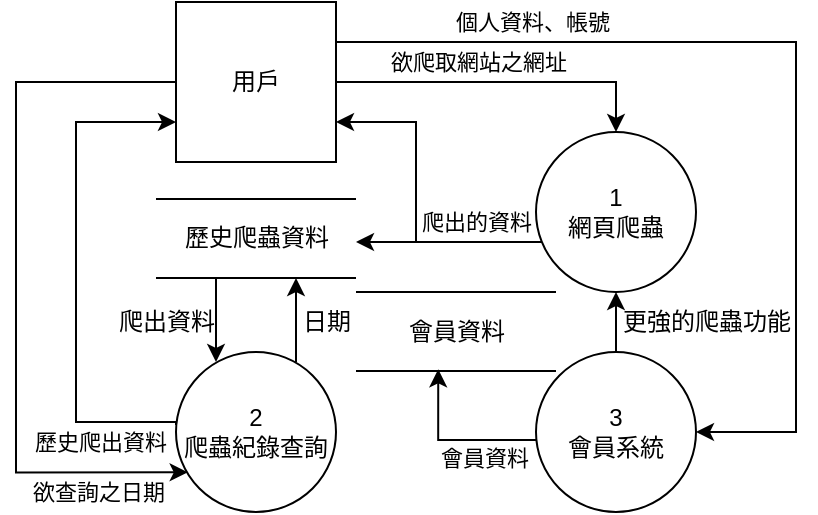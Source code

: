 <mxfile version="21.2.9" type="device">
  <diagram name="第 1 页" id="_hKIImX2wf-dFybGEGHS">
    <mxGraphModel dx="797" dy="397" grid="1" gridSize="10" guides="1" tooltips="1" connect="1" arrows="1" fold="1" page="1" pageScale="1" pageWidth="827" pageHeight="1169" math="0" shadow="0">
      <root>
        <mxCell id="0" />
        <mxCell id="1" parent="0" />
        <mxCell id="SaKuZngBujYHLQphRgoP-3" style="edgeStyle=orthogonalEdgeStyle;rounded=0;orthogonalLoop=1;jettySize=auto;html=1;entryX=0.5;entryY=0;entryDx=0;entryDy=0;" parent="1" source="SaKuZngBujYHLQphRgoP-1" target="SaKuZngBujYHLQphRgoP-2" edge="1">
          <mxGeometry relative="1" as="geometry">
            <mxPoint x="520" y="360" as="targetPoint" />
          </mxGeometry>
        </mxCell>
        <mxCell id="SaKuZngBujYHLQphRgoP-5" value="欲爬取網站之網址" style="edgeLabel;html=1;align=center;verticalAlign=middle;resizable=0;points=[];" parent="SaKuZngBujYHLQphRgoP-3" vertex="1" connectable="0">
          <mxGeometry x="-0.208" y="1" relative="1" as="geometry">
            <mxPoint x="5" y="-9" as="offset" />
          </mxGeometry>
        </mxCell>
        <mxCell id="SaKuZngBujYHLQphRgoP-28" style="edgeStyle=orthogonalEdgeStyle;rounded=0;orthogonalLoop=1;jettySize=auto;html=1;entryX=0.073;entryY=0.752;entryDx=0;entryDy=0;entryPerimeter=0;exitX=0;exitY=0.5;exitDx=0;exitDy=0;" parent="1" source="SaKuZngBujYHLQphRgoP-1" target="SaKuZngBujYHLQphRgoP-25" edge="1">
          <mxGeometry relative="1" as="geometry">
            <mxPoint x="240" y="620" as="targetPoint" />
            <Array as="points">
              <mxPoint x="200" y="360" />
              <mxPoint x="200" y="555" />
            </Array>
            <mxPoint x="260" y="360" as="sourcePoint" />
          </mxGeometry>
        </mxCell>
        <mxCell id="SaKuZngBujYHLQphRgoP-33" value="欲查詢之日期" style="edgeLabel;html=1;align=center;verticalAlign=middle;resizable=0;points=[];" parent="SaKuZngBujYHLQphRgoP-28" vertex="1" connectable="0">
          <mxGeometry x="0.699" relative="1" as="geometry">
            <mxPoint x="9" y="10" as="offset" />
          </mxGeometry>
        </mxCell>
        <mxCell id="ZCQBj4b5eaVNAZeZGHcr-9" style="edgeStyle=orthogonalEdgeStyle;rounded=0;orthogonalLoop=1;jettySize=auto;html=1;exitX=1;exitY=0.25;exitDx=0;exitDy=0;entryX=1;entryY=0.5;entryDx=0;entryDy=0;" edge="1" parent="1" source="SaKuZngBujYHLQphRgoP-1" target="ZCQBj4b5eaVNAZeZGHcr-10">
          <mxGeometry relative="1" as="geometry">
            <mxPoint x="550" y="480" as="targetPoint" />
            <Array as="points">
              <mxPoint x="590" y="340" />
              <mxPoint x="590" y="535" />
            </Array>
          </mxGeometry>
        </mxCell>
        <mxCell id="ZCQBj4b5eaVNAZeZGHcr-11" value="個人資料、帳號" style="edgeLabel;html=1;align=center;verticalAlign=middle;resizable=0;points=[];" vertex="1" connectable="0" parent="ZCQBj4b5eaVNAZeZGHcr-9">
          <mxGeometry x="-0.623" y="2" relative="1" as="geometry">
            <mxPoint x="8" y="-8" as="offset" />
          </mxGeometry>
        </mxCell>
        <mxCell id="SaKuZngBujYHLQphRgoP-1" value="用戶" style="whiteSpace=wrap;html=1;aspect=fixed;" parent="1" vertex="1">
          <mxGeometry x="280" y="320" width="80" height="80" as="geometry" />
        </mxCell>
        <mxCell id="SaKuZngBujYHLQphRgoP-21" style="edgeStyle=orthogonalEdgeStyle;rounded=0;orthogonalLoop=1;jettySize=auto;html=1;entryX=1;entryY=0.75;entryDx=0;entryDy=0;" parent="1" source="SaKuZngBujYHLQphRgoP-2" edge="1" target="SaKuZngBujYHLQphRgoP-1">
          <mxGeometry relative="1" as="geometry">
            <mxPoint x="420" y="380" as="targetPoint" />
            <Array as="points">
              <mxPoint x="400" y="440" />
              <mxPoint x="400" y="380" />
            </Array>
          </mxGeometry>
        </mxCell>
        <mxCell id="ZCQBj4b5eaVNAZeZGHcr-7" value="爬出的資料" style="edgeLabel;html=1;align=center;verticalAlign=middle;resizable=0;points=[];" vertex="1" connectable="0" parent="SaKuZngBujYHLQphRgoP-21">
          <mxGeometry x="-0.584" y="-2" relative="1" as="geometry">
            <mxPoint x="1" y="-8" as="offset" />
          </mxGeometry>
        </mxCell>
        <mxCell id="SaKuZngBujYHLQphRgoP-2" value="1&lt;br&gt;網頁爬蟲" style="ellipse;whiteSpace=wrap;html=1;aspect=fixed;" parent="1" vertex="1">
          <mxGeometry x="460" y="385" width="80" height="80" as="geometry" />
        </mxCell>
        <mxCell id="SaKuZngBujYHLQphRgoP-11" value="" style="group" parent="1" vertex="1" connectable="0">
          <mxGeometry x="270" y="418.5" width="100" height="39.5" as="geometry" />
        </mxCell>
        <mxCell id="SaKuZngBujYHLQphRgoP-13" value="" style="group" parent="SaKuZngBujYHLQphRgoP-11" vertex="1" connectable="0">
          <mxGeometry width="100" height="39.5" as="geometry" />
        </mxCell>
        <mxCell id="SaKuZngBujYHLQphRgoP-9" value="" style="endArrow=none;html=1;rounded=0;" parent="SaKuZngBujYHLQphRgoP-13" edge="1">
          <mxGeometry width="50" height="50" relative="1" as="geometry">
            <mxPoint as="sourcePoint" />
            <mxPoint x="100" as="targetPoint" />
          </mxGeometry>
        </mxCell>
        <mxCell id="SaKuZngBujYHLQphRgoP-10" value="" style="endArrow=none;html=1;rounded=0;" parent="SaKuZngBujYHLQphRgoP-13" edge="1">
          <mxGeometry width="50" height="50" relative="1" as="geometry">
            <mxPoint y="39.5" as="sourcePoint" />
            <mxPoint x="100" y="39.5" as="targetPoint" />
          </mxGeometry>
        </mxCell>
        <mxCell id="SaKuZngBujYHLQphRgoP-12" value="歷史爬蟲資料" style="text;html=1;align=center;verticalAlign=middle;resizable=0;points=[];autosize=1;strokeColor=none;fillColor=none;" parent="SaKuZngBujYHLQphRgoP-13" vertex="1">
          <mxGeometry x="0.003" y="4.75" width="100" height="30" as="geometry" />
        </mxCell>
        <mxCell id="SaKuZngBujYHLQphRgoP-23" value="" style="endArrow=classic;html=1;rounded=0;" parent="1" edge="1">
          <mxGeometry width="50" height="50" relative="1" as="geometry">
            <mxPoint x="420" y="440" as="sourcePoint" />
            <mxPoint x="370" y="440" as="targetPoint" />
          </mxGeometry>
        </mxCell>
        <mxCell id="SaKuZngBujYHLQphRgoP-29" style="edgeStyle=orthogonalEdgeStyle;rounded=0;orthogonalLoop=1;jettySize=auto;html=1;exitX=0.008;exitY=0.582;exitDx=0;exitDy=0;exitPerimeter=0;" parent="1" edge="1">
          <mxGeometry relative="1" as="geometry">
            <mxPoint x="280" y="380" as="targetPoint" />
            <Array as="points">
              <mxPoint x="280" y="530" />
              <mxPoint x="230" y="530" />
              <mxPoint x="230" y="380" />
              <mxPoint x="280" y="380" />
            </Array>
            <mxPoint x="280.0" y="531.56" as="sourcePoint" />
          </mxGeometry>
        </mxCell>
        <mxCell id="SaKuZngBujYHLQphRgoP-34" value="歷史爬出資料" style="edgeLabel;html=1;align=center;verticalAlign=middle;resizable=0;points=[];" parent="SaKuZngBujYHLQphRgoP-29" vertex="1" connectable="0">
          <mxGeometry x="-0.676" y="-2" relative="1" as="geometry">
            <mxPoint x="1" y="12" as="offset" />
          </mxGeometry>
        </mxCell>
        <mxCell id="SaKuZngBujYHLQphRgoP-25" value="2&lt;br&gt;爬蟲紀錄查詢" style="ellipse;whiteSpace=wrap;html=1;aspect=fixed;" parent="1" vertex="1">
          <mxGeometry x="280" y="495" width="80" height="80" as="geometry" />
        </mxCell>
        <mxCell id="SaKuZngBujYHLQphRgoP-35" value="日期" style="text;html=1;align=center;verticalAlign=middle;resizable=0;points=[];autosize=1;strokeColor=none;fillColor=none;" parent="1" vertex="1">
          <mxGeometry x="330" y="465" width="50" height="30" as="geometry" />
        </mxCell>
        <mxCell id="SaKuZngBujYHLQphRgoP-36" value="爬出資料" style="text;html=1;align=center;verticalAlign=middle;resizable=0;points=[];autosize=1;strokeColor=none;fillColor=none;" parent="1" vertex="1">
          <mxGeometry x="240" y="465" width="70" height="30" as="geometry" />
        </mxCell>
        <mxCell id="ZCQBj4b5eaVNAZeZGHcr-3" value="" style="endArrow=classic;html=1;rounded=0;" edge="1" parent="1">
          <mxGeometry width="50" height="50" relative="1" as="geometry">
            <mxPoint x="300" y="458" as="sourcePoint" />
            <mxPoint x="300" y="500" as="targetPoint" />
          </mxGeometry>
        </mxCell>
        <mxCell id="ZCQBj4b5eaVNAZeZGHcr-23" style="edgeStyle=orthogonalEdgeStyle;rounded=0;orthogonalLoop=1;jettySize=auto;html=1;exitX=0;exitY=0.5;exitDx=0;exitDy=0;entryX=0.373;entryY=0.997;entryDx=0;entryDy=0;entryPerimeter=0;" edge="1" parent="1">
          <mxGeometry relative="1" as="geometry">
            <mxPoint x="411.113" y="503.66" as="targetPoint" />
            <mxPoint x="460" y="539" as="sourcePoint" />
            <Array as="points">
              <mxPoint x="411" y="539" />
            </Array>
          </mxGeometry>
        </mxCell>
        <mxCell id="ZCQBj4b5eaVNAZeZGHcr-25" value="會員資料" style="edgeLabel;html=1;align=center;verticalAlign=middle;resizable=0;points=[];" vertex="1" connectable="0" parent="ZCQBj4b5eaVNAZeZGHcr-23">
          <mxGeometry x="-0.305" y="-2" relative="1" as="geometry">
            <mxPoint x="3" y="11" as="offset" />
          </mxGeometry>
        </mxCell>
        <mxCell id="ZCQBj4b5eaVNAZeZGHcr-26" style="edgeStyle=orthogonalEdgeStyle;rounded=0;orthogonalLoop=1;jettySize=auto;html=1;entryX=0.5;entryY=1;entryDx=0;entryDy=0;" edge="1" parent="1" source="ZCQBj4b5eaVNAZeZGHcr-10" target="SaKuZngBujYHLQphRgoP-2">
          <mxGeometry relative="1" as="geometry" />
        </mxCell>
        <mxCell id="ZCQBj4b5eaVNAZeZGHcr-10" value="3&lt;br&gt;會員系統" style="ellipse;whiteSpace=wrap;html=1;aspect=fixed;" vertex="1" parent="1">
          <mxGeometry x="460" y="495" width="80" height="80" as="geometry" />
        </mxCell>
        <mxCell id="ZCQBj4b5eaVNAZeZGHcr-17" value="" style="group" vertex="1" connectable="0" parent="1">
          <mxGeometry x="370" y="465" width="100" height="39.5" as="geometry" />
        </mxCell>
        <mxCell id="ZCQBj4b5eaVNAZeZGHcr-18" value="" style="group" vertex="1" connectable="0" parent="ZCQBj4b5eaVNAZeZGHcr-17">
          <mxGeometry width="100" height="39.5" as="geometry" />
        </mxCell>
        <mxCell id="ZCQBj4b5eaVNAZeZGHcr-19" value="" style="endArrow=none;html=1;rounded=0;" edge="1" parent="ZCQBj4b5eaVNAZeZGHcr-18">
          <mxGeometry width="50" height="50" relative="1" as="geometry">
            <mxPoint as="sourcePoint" />
            <mxPoint x="100" as="targetPoint" />
          </mxGeometry>
        </mxCell>
        <mxCell id="ZCQBj4b5eaVNAZeZGHcr-20" value="" style="endArrow=none;html=1;rounded=0;" edge="1" parent="ZCQBj4b5eaVNAZeZGHcr-18">
          <mxGeometry width="50" height="50" relative="1" as="geometry">
            <mxPoint y="39.5" as="sourcePoint" />
            <mxPoint x="100" y="39.5" as="targetPoint" />
          </mxGeometry>
        </mxCell>
        <mxCell id="ZCQBj4b5eaVNAZeZGHcr-21" value="會員資料" style="text;html=1;align=center;verticalAlign=middle;resizable=0;points=[];autosize=1;strokeColor=none;fillColor=none;" vertex="1" parent="ZCQBj4b5eaVNAZeZGHcr-18">
          <mxGeometry x="15.003" y="4.75" width="70" height="30" as="geometry" />
        </mxCell>
        <mxCell id="ZCQBj4b5eaVNAZeZGHcr-22" value="" style="endArrow=classic;html=1;rounded=0;" edge="1" parent="1">
          <mxGeometry width="50" height="50" relative="1" as="geometry">
            <mxPoint x="340" y="500" as="sourcePoint" />
            <mxPoint x="340" y="458" as="targetPoint" />
          </mxGeometry>
        </mxCell>
        <mxCell id="ZCQBj4b5eaVNAZeZGHcr-27" value="更強的爬蟲功能" style="text;html=1;align=center;verticalAlign=middle;resizable=0;points=[];autosize=1;strokeColor=none;fillColor=none;" vertex="1" parent="1">
          <mxGeometry x="490" y="465" width="110" height="30" as="geometry" />
        </mxCell>
      </root>
    </mxGraphModel>
  </diagram>
</mxfile>
